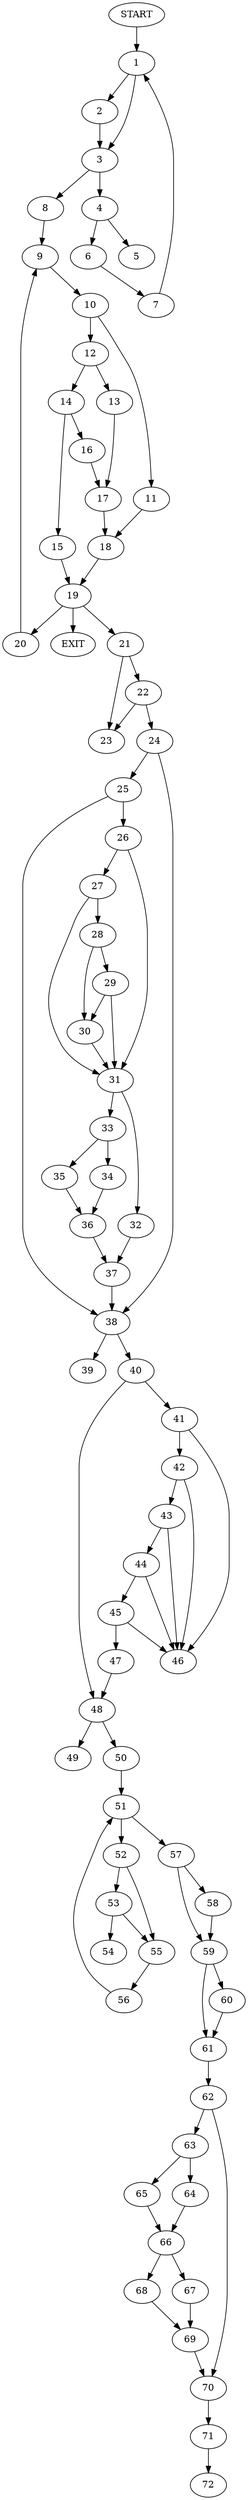 digraph { 
0 [label="START"];
1;
2;
3;
4;
5;
6;
7;
8;
9;
10;
11;
12;
13;
14;
15;
16;
17;
18;
19;
20;
21;
22;
23;
24;
25;
26;
27;
28;
29;
30;
31;
32;
33;
34;
35;
36;
37;
38;
39;
40;
41;
42;
43;
44;
45;
46;
47;
48;
49;
50;
51;
52;
53;
54;
55;
56;
57;
58;
59;
60;
61;
62;
63;
64;
65;
66;
67;
68;
69;
70;
71;
72;
73[label="EXIT"];
0 -> 1;
1 -> 2;
1 -> 3;
2 -> 3;
3 -> 4;
3 -> 8;
4 -> 6;
4 -> 5;
6 -> 7;
7 -> 1;
8 -> 9;
9 -> 10;
10 -> 11;
10 -> 12;
11 -> 18;
12 -> 13;
12 -> 14;
13 -> 17;
14 -> 16;
14 -> 15;
15 -> 19;
16 -> 17;
17 -> 18;
18 -> 19;
19 -> 73;
19 -> 20;
19:s2 -> 21;
20 -> 9;
21 -> 23;
21 -> 22;
22 -> 23;
22 -> 24;
24 -> 25;
24 -> 38;
25 -> 26;
25 -> 38;
26 -> 27;
26 -> 31;
27 -> 28;
27 -> 31;
28 -> 29;
28 -> 30;
29 -> 31;
29 -> 30;
30 -> 31;
31 -> 32;
31 -> 33;
32 -> 37;
33 -> 34;
33 -> 35;
34 -> 36;
35 -> 36;
36 -> 37;
37 -> 38;
38 -> 39;
38 -> 40;
40 -> 41;
40 -> 48;
41 -> 46;
41 -> 42;
42 -> 46;
42 -> 43;
43 -> 46;
43 -> 44;
44 -> 46;
44 -> 45;
45 -> 46;
45 -> 47;
47 -> 48;
48 -> 49;
48 -> 50;
50 -> 51;
51 -> 52;
51 -> 57;
52 -> 53;
52 -> 55;
53 -> 54;
53 -> 55;
55 -> 56;
56 -> 51;
57 -> 58;
57 -> 59;
58 -> 59;
59 -> 60;
59 -> 61;
60 -> 61;
61 -> 62;
62 -> 63;
62 -> 70;
63 -> 64;
63 -> 65;
64 -> 66;
65 -> 66;
66 -> 67;
66 -> 68;
67 -> 69;
68 -> 69;
69 -> 70;
70 -> 71;
71 -> 72;
}